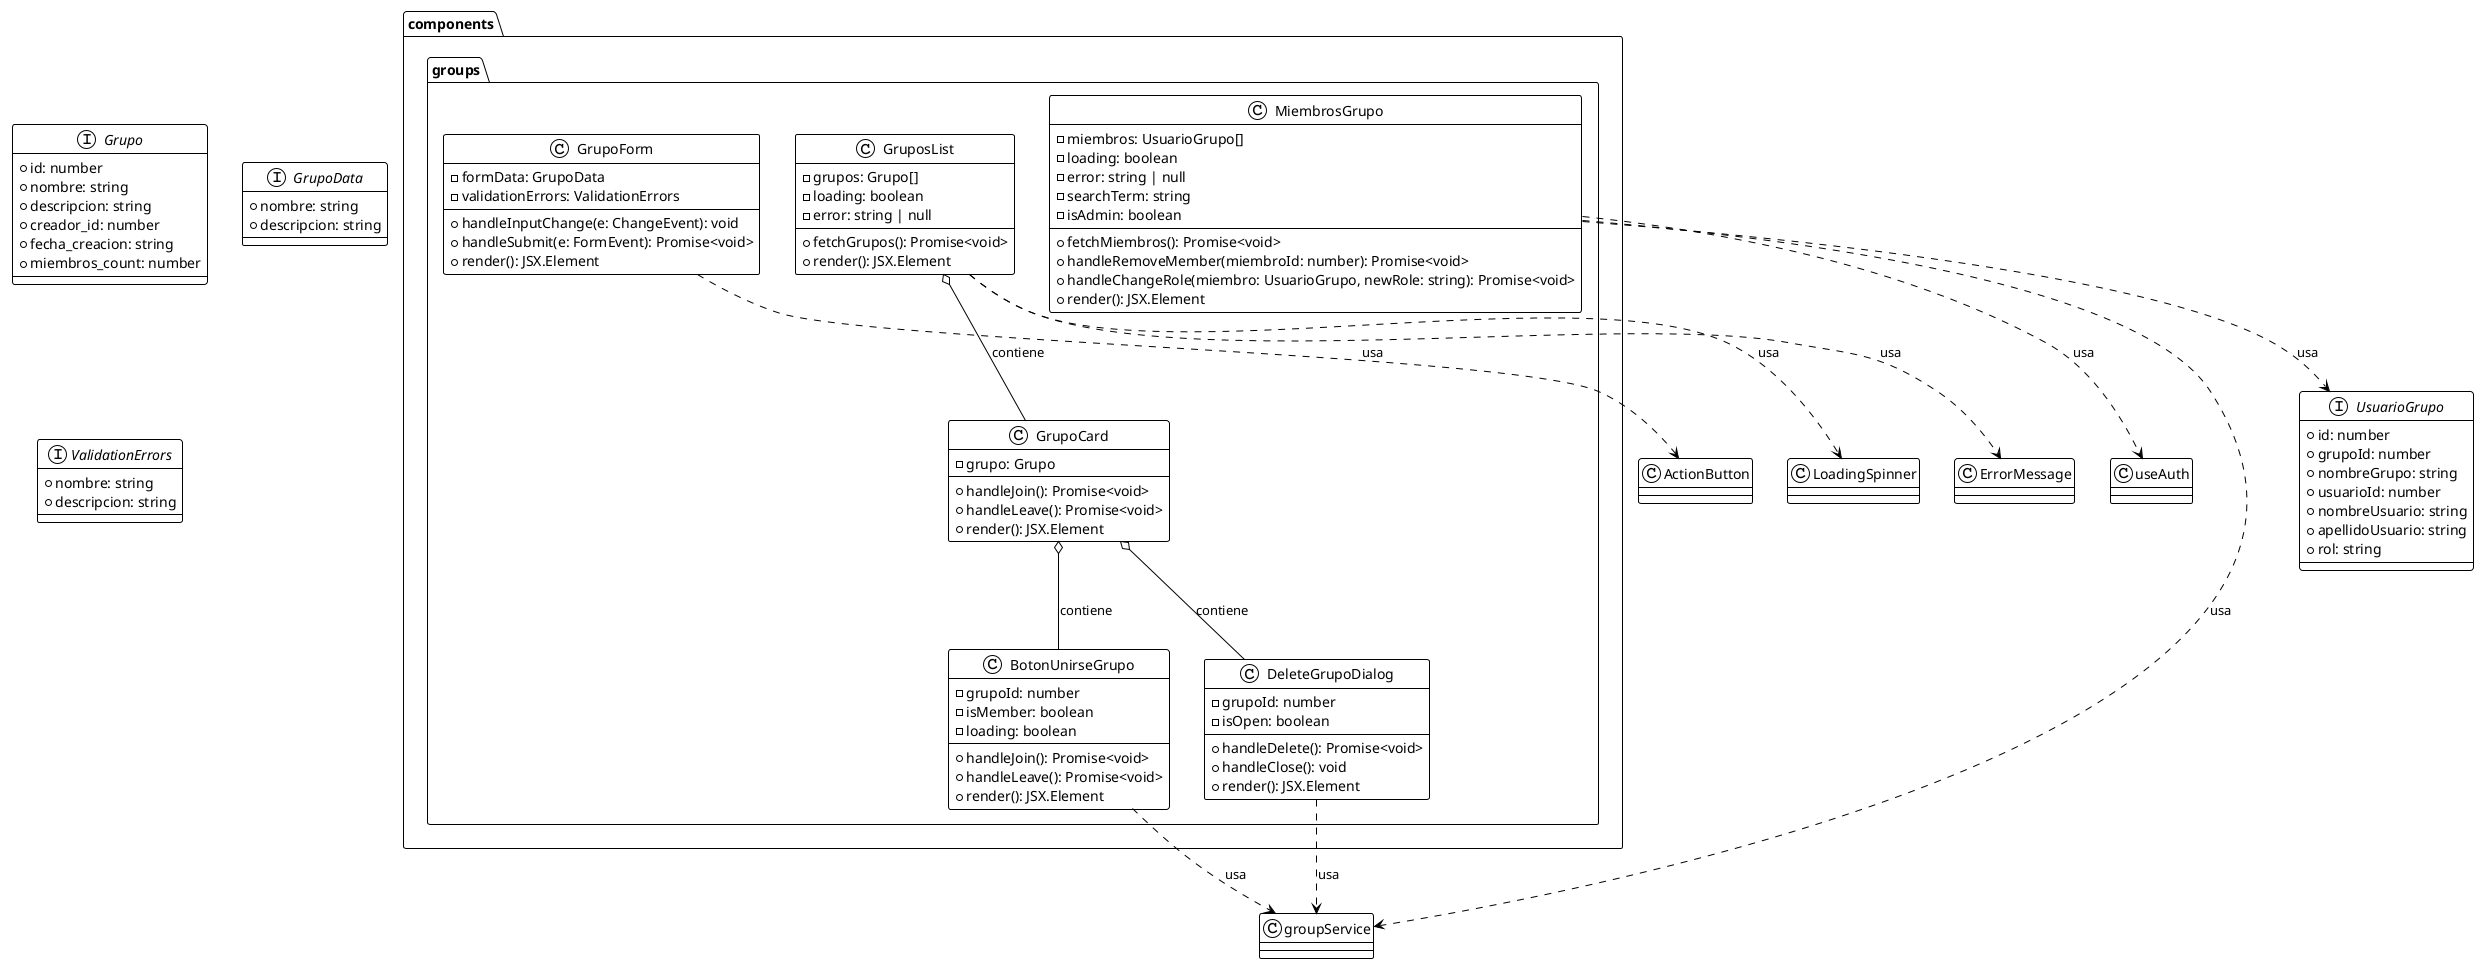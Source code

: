 @startuml Groups
!theme plain
skinparam classStyle rectangle

package "components.groups" {
    class GrupoForm {
        -formData: GrupoData
        -validationErrors: ValidationErrors
        +handleInputChange(e: ChangeEvent): void
        +handleSubmit(e: FormEvent): Promise<void>
        +render(): JSX.Element
    }

    class GrupoCard {
        -grupo: Grupo
        +handleJoin(): Promise<void>
        +handleLeave(): Promise<void>
        +render(): JSX.Element
    }

    class GruposList {
        -grupos: Grupo[]
        -loading: boolean
        -error: string | null
        +fetchGrupos(): Promise<void>
        +render(): JSX.Element
    }

    class MiembrosGrupo {
        -miembros: UsuarioGrupo[]
        -loading: boolean
        -error: string | null
        -searchTerm: string
        -isAdmin: boolean
        +fetchMiembros(): Promise<void>
        +handleRemoveMember(miembroId: number): Promise<void>
        +handleChangeRole(miembro: UsuarioGrupo, newRole: string): Promise<void>
        +render(): JSX.Element
    }

    class BotonUnirseGrupo {
        -grupoId: number
        -isMember: boolean
        -loading: boolean
        +handleJoin(): Promise<void>
        +handleLeave(): Promise<void>
        +render(): JSX.Element
    }

    class DeleteGrupoDialog {
        -grupoId: number
        -isOpen: boolean
        +handleDelete(): Promise<void>
        +handleClose(): void
        +render(): JSX.Element
    }
}

' Interfaces
interface Grupo {
    +id: number
    +nombre: string
    +descripcion: string
    +creador_id: number
    +fecha_creacion: string
    +miembros_count: number
}

interface UsuarioGrupo {
    +id: number
    +grupoId: number
    +nombreGrupo: string
    +usuarioId: number
    +nombreUsuario: string
    +apellidoUsuario: string
    +rol: string
}

interface GrupoData {
    +nombre: string
    +descripcion: string
}

interface ValidationErrors {
    +nombre: string
    +descripcion: string
}

' Relaciones
GruposList o-- GrupoCard : contiene
GrupoCard o-- BotonUnirseGrupo : contiene
GrupoCard o-- DeleteGrupoDialog : contiene
MiembrosGrupo ..> UsuarioGrupo : usa

' Dependencias
GrupoForm ..> ActionButton : usa
GruposList ..> LoadingSpinner : usa
GruposList ..> ErrorMessage : usa
MiembrosGrupo ..> useAuth : usa
MiembrosGrupo ..> groupService : usa
BotonUnirseGrupo ..> groupService : usa
DeleteGrupoDialog ..> groupService : usa

@enduml 